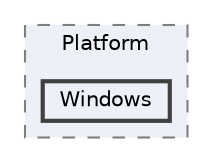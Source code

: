 digraph "C:/dev/c-cpp/C78Engine/C78Engine/src/Platform/Windows"
{
 // LATEX_PDF_SIZE
  bgcolor="transparent";
  edge [fontname=Helvetica,fontsize=10,labelfontname=Helvetica,labelfontsize=10];
  node [fontname=Helvetica,fontsize=10,shape=box,height=0.2,width=0.4];
  compound=true
  subgraph clusterdir_fc1a4b26d2b52fd3454db71e5bc26686 {
    graph [ bgcolor="#edf0f7", pencolor="grey50", label="Platform", fontname=Helvetica,fontsize=10 style="filled,dashed", URL="dir_fc1a4b26d2b52fd3454db71e5bc26686.html",tooltip=""]
  dir_d6c4b579023f80a5faf2e88276687c2b [label="Windows", fillcolor="#edf0f7", color="grey25", style="filled,bold", URL="dir_d6c4b579023f80a5faf2e88276687c2b.html",tooltip=""];
  }
}
